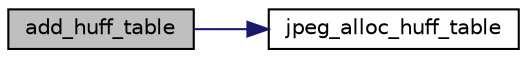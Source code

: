 digraph "add_huff_table"
{
 // LATEX_PDF_SIZE
  bgcolor="transparent";
  edge [fontname="Helvetica",fontsize="10",labelfontname="Helvetica",labelfontsize="10"];
  node [fontname="Helvetica",fontsize="10",shape=record];
  rankdir="LR";
  Node0 [label="add_huff_table",height=0.2,width=0.4,color="black", fillcolor="grey75", style="filled", fontcolor="black",tooltip=" "];
  Node0 -> Node1 [color="midnightblue",fontsize="10",style="solid",fontname="Helvetica"];
  Node1 [label="jpeg_alloc_huff_table",height=0.2,width=0.4,color="black",URL="$jcomapi_8c.html#af6d023a98d48599258237efa5cc82abf",tooltip=" "];
}
